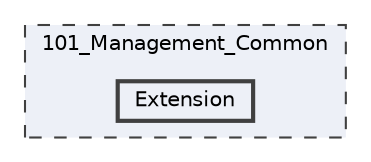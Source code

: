 digraph "101_Management_Common/Extension"
{
 // LATEX_PDF_SIZE
  bgcolor="transparent";
  edge [fontname=Helvetica,fontsize=10,labelfontname=Helvetica,labelfontsize=10];
  node [fontname=Helvetica,fontsize=10,shape=box,height=0.2,width=0.4];
  compound=true
  subgraph clusterdir_77e2ba47685517eee52850b98a4cdc40 {
    graph [ bgcolor="#edf0f7", pencolor="grey25", label="101_Management_Common", fontname=Helvetica,fontsize=10 style="filled,dashed", URL="dir_77e2ba47685517eee52850b98a4cdc40.html",tooltip=""]
  dir_ab24be96f0c4f2a18b9f968f8c3bb4a9 [label="Extension", fillcolor="#edf0f7", color="grey25", style="filled,bold", URL="dir_ab24be96f0c4f2a18b9f968f8c3bb4a9.html",tooltip=""];
  }
}
